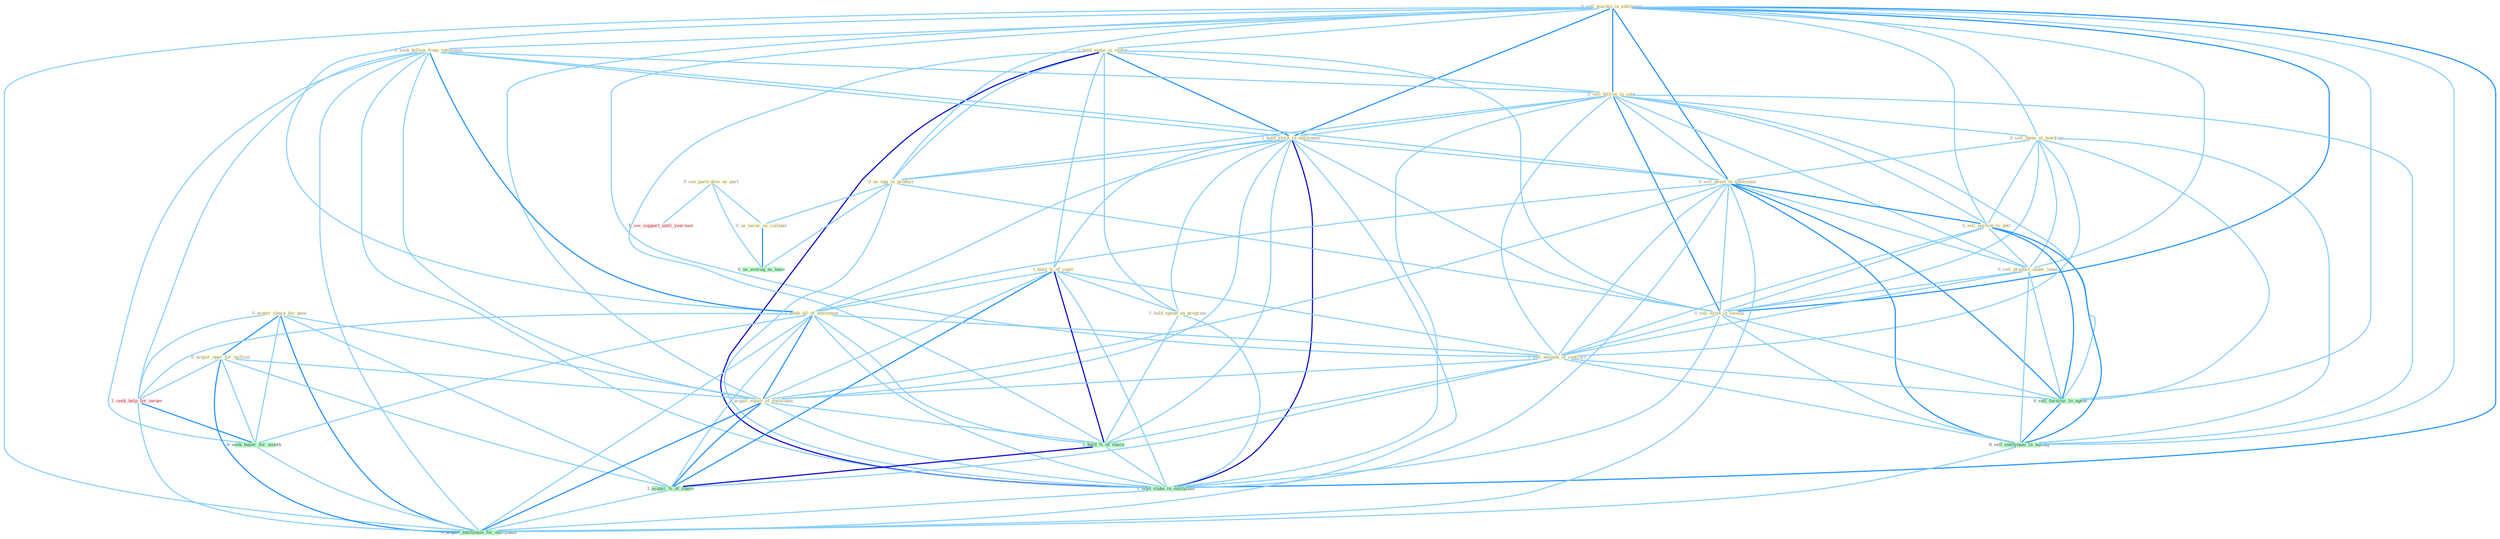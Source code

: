 Graph G{ 
    node
    [shape=polygon,style=filled,width=.5,height=.06,color="#BDFCC9",fixedsize=true,fontsize=4,
    fontcolor="#2f4f4f"];
    {node
    [color="#ffffe0", fontcolor="#8b7d6b"] "0_sell_machin_in_entitynam " "1_hold_stake_in_ventur " "0_seek_billion_from_entitynam " "0_sell_billion_in_sale " "1_hold_stock_in_entitynam " "0_us_egg_in_product " "0_sell_them_at_mark-up " "0_see_parti-give_as_part " "0_sell_asset_to_entitynam " "1_hold_%_of_capit " "0_acquir_share_for_penc " "1_hold_spend_on_program " "0_sell_portion_to_unit " "0_acquir_oper_for_million " "0_us_secur_as_collater " "0_sell_product_under_label " "0_sell_estat_in_swoop " "1_seek_all_of_entitynam " "1_sell_amount_of_contract " "1_acquir_equiti_of_entitynam "}
{node [color="#fff0f5", fontcolor="#b22222"] "1_seek_help_for_owner " "1_see_support_until_yearnum "}
edge [color="#B0E2FF"];

	"0_sell_machin_in_entitynam " -- "1_hold_stake_in_ventur " [w="1", color="#87cefa" ];
	"0_sell_machin_in_entitynam " -- "0_seek_billion_from_entitynam " [w="1", color="#87cefa" ];
	"0_sell_machin_in_entitynam " -- "0_sell_billion_in_sale " [w="2", color="#1e90ff" , len=0.8];
	"0_sell_machin_in_entitynam " -- "1_hold_stock_in_entitynam " [w="2", color="#1e90ff" , len=0.8];
	"0_sell_machin_in_entitynam " -- "0_us_egg_in_product " [w="1", color="#87cefa" ];
	"0_sell_machin_in_entitynam " -- "0_sell_them_at_mark-up " [w="1", color="#87cefa" ];
	"0_sell_machin_in_entitynam " -- "0_sell_asset_to_entitynam " [w="2", color="#1e90ff" , len=0.8];
	"0_sell_machin_in_entitynam " -- "0_sell_portion_to_unit " [w="1", color="#87cefa" ];
	"0_sell_machin_in_entitynam " -- "0_sell_product_under_label " [w="1", color="#87cefa" ];
	"0_sell_machin_in_entitynam " -- "0_sell_estat_in_swoop " [w="2", color="#1e90ff" , len=0.8];
	"0_sell_machin_in_entitynam " -- "1_seek_all_of_entitynam " [w="1", color="#87cefa" ];
	"0_sell_machin_in_entitynam " -- "1_sell_amount_of_contract " [w="1", color="#87cefa" ];
	"0_sell_machin_in_entitynam " -- "1_acquir_equiti_of_entitynam " [w="1", color="#87cefa" ];
	"0_sell_machin_in_entitynam " -- "1_hold_stake_in_entitynam " [w="2", color="#1e90ff" , len=0.8];
	"0_sell_machin_in_entitynam " -- "0_sell_furnitur_to_agenc " [w="1", color="#87cefa" ];
	"0_sell_machin_in_entitynam " -- "0_sell_entitynam_to_manag " [w="1", color="#87cefa" ];
	"0_sell_machin_in_entitynam " -- "0_acquir_entitynam_for_entitynam " [w="1", color="#87cefa" ];
	"1_hold_stake_in_ventur " -- "0_sell_billion_in_sale " [w="1", color="#87cefa" ];
	"1_hold_stake_in_ventur " -- "1_hold_stock_in_entitynam " [w="2", color="#1e90ff" , len=0.8];
	"1_hold_stake_in_ventur " -- "0_us_egg_in_product " [w="1", color="#87cefa" ];
	"1_hold_stake_in_ventur " -- "1_hold_%_of_capit " [w="1", color="#87cefa" ];
	"1_hold_stake_in_ventur " -- "1_hold_spend_on_program " [w="1", color="#87cefa" ];
	"1_hold_stake_in_ventur " -- "0_sell_estat_in_swoop " [w="1", color="#87cefa" ];
	"1_hold_stake_in_ventur " -- "1_hold_%_of_share " [w="1", color="#87cefa" ];
	"1_hold_stake_in_ventur " -- "1_hold_stake_in_entitynam " [w="3", color="#0000cd" , len=0.6];
	"0_seek_billion_from_entitynam " -- "0_sell_billion_in_sale " [w="1", color="#87cefa" ];
	"0_seek_billion_from_entitynam " -- "1_hold_stock_in_entitynam " [w="1", color="#87cefa" ];
	"0_seek_billion_from_entitynam " -- "0_sell_asset_to_entitynam " [w="1", color="#87cefa" ];
	"0_seek_billion_from_entitynam " -- "1_seek_all_of_entitynam " [w="2", color="#1e90ff" , len=0.8];
	"0_seek_billion_from_entitynam " -- "1_acquir_equiti_of_entitynam " [w="1", color="#87cefa" ];
	"0_seek_billion_from_entitynam " -- "1_hold_stake_in_entitynam " [w="1", color="#87cefa" ];
	"0_seek_billion_from_entitynam " -- "1_seek_help_for_owner " [w="1", color="#87cefa" ];
	"0_seek_billion_from_entitynam " -- "0_seek_buyer_for_month " [w="1", color="#87cefa" ];
	"0_seek_billion_from_entitynam " -- "0_acquir_entitynam_for_entitynam " [w="1", color="#87cefa" ];
	"0_sell_billion_in_sale " -- "1_hold_stock_in_entitynam " [w="1", color="#87cefa" ];
	"0_sell_billion_in_sale " -- "0_us_egg_in_product " [w="1", color="#87cefa" ];
	"0_sell_billion_in_sale " -- "0_sell_them_at_mark-up " [w="1", color="#87cefa" ];
	"0_sell_billion_in_sale " -- "0_sell_asset_to_entitynam " [w="1", color="#87cefa" ];
	"0_sell_billion_in_sale " -- "0_sell_portion_to_unit " [w="1", color="#87cefa" ];
	"0_sell_billion_in_sale " -- "0_sell_product_under_label " [w="1", color="#87cefa" ];
	"0_sell_billion_in_sale " -- "0_sell_estat_in_swoop " [w="2", color="#1e90ff" , len=0.8];
	"0_sell_billion_in_sale " -- "1_sell_amount_of_contract " [w="1", color="#87cefa" ];
	"0_sell_billion_in_sale " -- "1_hold_stake_in_entitynam " [w="1", color="#87cefa" ];
	"0_sell_billion_in_sale " -- "0_sell_furnitur_to_agenc " [w="1", color="#87cefa" ];
	"0_sell_billion_in_sale " -- "0_sell_entitynam_to_manag " [w="1", color="#87cefa" ];
	"1_hold_stock_in_entitynam " -- "0_us_egg_in_product " [w="1", color="#87cefa" ];
	"1_hold_stock_in_entitynam " -- "0_sell_asset_to_entitynam " [w="1", color="#87cefa" ];
	"1_hold_stock_in_entitynam " -- "1_hold_%_of_capit " [w="1", color="#87cefa" ];
	"1_hold_stock_in_entitynam " -- "1_hold_spend_on_program " [w="1", color="#87cefa" ];
	"1_hold_stock_in_entitynam " -- "0_sell_estat_in_swoop " [w="1", color="#87cefa" ];
	"1_hold_stock_in_entitynam " -- "1_seek_all_of_entitynam " [w="1", color="#87cefa" ];
	"1_hold_stock_in_entitynam " -- "1_acquir_equiti_of_entitynam " [w="1", color="#87cefa" ];
	"1_hold_stock_in_entitynam " -- "1_hold_%_of_share " [w="1", color="#87cefa" ];
	"1_hold_stock_in_entitynam " -- "1_hold_stake_in_entitynam " [w="3", color="#0000cd" , len=0.6];
	"1_hold_stock_in_entitynam " -- "0_acquir_entitynam_for_entitynam " [w="1", color="#87cefa" ];
	"0_us_egg_in_product " -- "0_us_secur_as_collater " [w="1", color="#87cefa" ];
	"0_us_egg_in_product " -- "0_sell_estat_in_swoop " [w="1", color="#87cefa" ];
	"0_us_egg_in_product " -- "1_hold_stake_in_entitynam " [w="1", color="#87cefa" ];
	"0_us_egg_in_product " -- "0_us_averag_as_base " [w="1", color="#87cefa" ];
	"0_sell_them_at_mark-up " -- "0_sell_asset_to_entitynam " [w="1", color="#87cefa" ];
	"0_sell_them_at_mark-up " -- "0_sell_portion_to_unit " [w="1", color="#87cefa" ];
	"0_sell_them_at_mark-up " -- "0_sell_product_under_label " [w="1", color="#87cefa" ];
	"0_sell_them_at_mark-up " -- "0_sell_estat_in_swoop " [w="1", color="#87cefa" ];
	"0_sell_them_at_mark-up " -- "1_sell_amount_of_contract " [w="1", color="#87cefa" ];
	"0_sell_them_at_mark-up " -- "0_sell_furnitur_to_agenc " [w="1", color="#87cefa" ];
	"0_sell_them_at_mark-up " -- "0_sell_entitynam_to_manag " [w="1", color="#87cefa" ];
	"0_see_parti-give_as_part " -- "0_us_secur_as_collater " [w="1", color="#87cefa" ];
	"0_see_parti-give_as_part " -- "1_see_support_until_yearnum " [w="1", color="#87cefa" ];
	"0_see_parti-give_as_part " -- "0_us_averag_as_base " [w="1", color="#87cefa" ];
	"0_sell_asset_to_entitynam " -- "0_sell_portion_to_unit " [w="2", color="#1e90ff" , len=0.8];
	"0_sell_asset_to_entitynam " -- "0_sell_product_under_label " [w="1", color="#87cefa" ];
	"0_sell_asset_to_entitynam " -- "0_sell_estat_in_swoop " [w="1", color="#87cefa" ];
	"0_sell_asset_to_entitynam " -- "1_seek_all_of_entitynam " [w="1", color="#87cefa" ];
	"0_sell_asset_to_entitynam " -- "1_sell_amount_of_contract " [w="1", color="#87cefa" ];
	"0_sell_asset_to_entitynam " -- "1_acquir_equiti_of_entitynam " [w="1", color="#87cefa" ];
	"0_sell_asset_to_entitynam " -- "1_hold_stake_in_entitynam " [w="1", color="#87cefa" ];
	"0_sell_asset_to_entitynam " -- "0_sell_furnitur_to_agenc " [w="2", color="#1e90ff" , len=0.8];
	"0_sell_asset_to_entitynam " -- "0_sell_entitynam_to_manag " [w="2", color="#1e90ff" , len=0.8];
	"0_sell_asset_to_entitynam " -- "0_acquir_entitynam_for_entitynam " [w="1", color="#87cefa" ];
	"1_hold_%_of_capit " -- "1_hold_spend_on_program " [w="1", color="#87cefa" ];
	"1_hold_%_of_capit " -- "1_seek_all_of_entitynam " [w="1", color="#87cefa" ];
	"1_hold_%_of_capit " -- "1_sell_amount_of_contract " [w="1", color="#87cefa" ];
	"1_hold_%_of_capit " -- "1_acquir_equiti_of_entitynam " [w="1", color="#87cefa" ];
	"1_hold_%_of_capit " -- "1_hold_%_of_share " [w="3", color="#0000cd" , len=0.6];
	"1_hold_%_of_capit " -- "1_hold_stake_in_entitynam " [w="1", color="#87cefa" ];
	"1_hold_%_of_capit " -- "1_acquir_%_of_share " [w="2", color="#1e90ff" , len=0.8];
	"0_acquir_share_for_penc " -- "0_acquir_oper_for_million " [w="2", color="#1e90ff" , len=0.8];
	"0_acquir_share_for_penc " -- "1_acquir_equiti_of_entitynam " [w="1", color="#87cefa" ];
	"0_acquir_share_for_penc " -- "1_seek_help_for_owner " [w="1", color="#87cefa" ];
	"0_acquir_share_for_penc " -- "0_seek_buyer_for_month " [w="1", color="#87cefa" ];
	"0_acquir_share_for_penc " -- "1_acquir_%_of_share " [w="1", color="#87cefa" ];
	"0_acquir_share_for_penc " -- "0_acquir_entitynam_for_entitynam " [w="2", color="#1e90ff" , len=0.8];
	"1_hold_spend_on_program " -- "1_hold_%_of_share " [w="1", color="#87cefa" ];
	"1_hold_spend_on_program " -- "1_hold_stake_in_entitynam " [w="1", color="#87cefa" ];
	"0_sell_portion_to_unit " -- "0_sell_product_under_label " [w="1", color="#87cefa" ];
	"0_sell_portion_to_unit " -- "0_sell_estat_in_swoop " [w="1", color="#87cefa" ];
	"0_sell_portion_to_unit " -- "1_sell_amount_of_contract " [w="1", color="#87cefa" ];
	"0_sell_portion_to_unit " -- "0_sell_furnitur_to_agenc " [w="2", color="#1e90ff" , len=0.8];
	"0_sell_portion_to_unit " -- "0_sell_entitynam_to_manag " [w="2", color="#1e90ff" , len=0.8];
	"0_acquir_oper_for_million " -- "1_acquir_equiti_of_entitynam " [w="1", color="#87cefa" ];
	"0_acquir_oper_for_million " -- "1_seek_help_for_owner " [w="1", color="#87cefa" ];
	"0_acquir_oper_for_million " -- "0_seek_buyer_for_month " [w="1", color="#87cefa" ];
	"0_acquir_oper_for_million " -- "1_acquir_%_of_share " [w="1", color="#87cefa" ];
	"0_acquir_oper_for_million " -- "0_acquir_entitynam_for_entitynam " [w="2", color="#1e90ff" , len=0.8];
	"0_us_secur_as_collater " -- "0_us_averag_as_base " [w="2", color="#1e90ff" , len=0.8];
	"0_sell_product_under_label " -- "0_sell_estat_in_swoop " [w="1", color="#87cefa" ];
	"0_sell_product_under_label " -- "1_sell_amount_of_contract " [w="1", color="#87cefa" ];
	"0_sell_product_under_label " -- "0_sell_furnitur_to_agenc " [w="1", color="#87cefa" ];
	"0_sell_product_under_label " -- "0_sell_entitynam_to_manag " [w="1", color="#87cefa" ];
	"0_sell_estat_in_swoop " -- "1_sell_amount_of_contract " [w="1", color="#87cefa" ];
	"0_sell_estat_in_swoop " -- "1_hold_stake_in_entitynam " [w="1", color="#87cefa" ];
	"0_sell_estat_in_swoop " -- "0_sell_furnitur_to_agenc " [w="1", color="#87cefa" ];
	"0_sell_estat_in_swoop " -- "0_sell_entitynam_to_manag " [w="1", color="#87cefa" ];
	"1_seek_all_of_entitynam " -- "1_sell_amount_of_contract " [w="1", color="#87cefa" ];
	"1_seek_all_of_entitynam " -- "1_acquir_equiti_of_entitynam " [w="2", color="#1e90ff" , len=0.8];
	"1_seek_all_of_entitynam " -- "1_hold_%_of_share " [w="1", color="#87cefa" ];
	"1_seek_all_of_entitynam " -- "1_hold_stake_in_entitynam " [w="1", color="#87cefa" ];
	"1_seek_all_of_entitynam " -- "1_seek_help_for_owner " [w="1", color="#87cefa" ];
	"1_seek_all_of_entitynam " -- "0_seek_buyer_for_month " [w="1", color="#87cefa" ];
	"1_seek_all_of_entitynam " -- "1_acquir_%_of_share " [w="1", color="#87cefa" ];
	"1_seek_all_of_entitynam " -- "0_acquir_entitynam_for_entitynam " [w="1", color="#87cefa" ];
	"1_sell_amount_of_contract " -- "1_acquir_equiti_of_entitynam " [w="1", color="#87cefa" ];
	"1_sell_amount_of_contract " -- "1_hold_%_of_share " [w="1", color="#87cefa" ];
	"1_sell_amount_of_contract " -- "1_acquir_%_of_share " [w="1", color="#87cefa" ];
	"1_sell_amount_of_contract " -- "0_sell_furnitur_to_agenc " [w="1", color="#87cefa" ];
	"1_sell_amount_of_contract " -- "0_sell_entitynam_to_manag " [w="1", color="#87cefa" ];
	"1_acquir_equiti_of_entitynam " -- "1_hold_%_of_share " [w="1", color="#87cefa" ];
	"1_acquir_equiti_of_entitynam " -- "1_hold_stake_in_entitynam " [w="1", color="#87cefa" ];
	"1_acquir_equiti_of_entitynam " -- "1_acquir_%_of_share " [w="2", color="#1e90ff" , len=0.8];
	"1_acquir_equiti_of_entitynam " -- "0_acquir_entitynam_for_entitynam " [w="2", color="#1e90ff" , len=0.8];
	"1_hold_%_of_share " -- "1_hold_stake_in_entitynam " [w="1", color="#87cefa" ];
	"1_hold_%_of_share " -- "1_acquir_%_of_share " [w="3", color="#0000cd" , len=0.6];
	"1_hold_stake_in_entitynam " -- "0_acquir_entitynam_for_entitynam " [w="1", color="#87cefa" ];
	"1_seek_help_for_owner " -- "0_seek_buyer_for_month " [w="2", color="#1e90ff" , len=0.8];
	"1_seek_help_for_owner " -- "0_acquir_entitynam_for_entitynam " [w="1", color="#87cefa" ];
	"0_seek_buyer_for_month " -- "0_acquir_entitynam_for_entitynam " [w="1", color="#87cefa" ];
	"1_acquir_%_of_share " -- "0_acquir_entitynam_for_entitynam " [w="1", color="#87cefa" ];
	"0_sell_furnitur_to_agenc " -- "0_sell_entitynam_to_manag " [w="2", color="#1e90ff" , len=0.8];
	"0_sell_entitynam_to_manag " -- "0_acquir_entitynam_for_entitynam " [w="1", color="#87cefa" ];
}